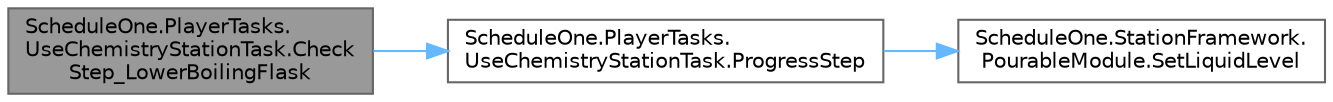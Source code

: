 digraph "ScheduleOne.PlayerTasks.UseChemistryStationTask.CheckStep_LowerBoilingFlask"
{
 // LATEX_PDF_SIZE
  bgcolor="transparent";
  edge [fontname=Helvetica,fontsize=10,labelfontname=Helvetica,labelfontsize=10];
  node [fontname=Helvetica,fontsize=10,shape=box,height=0.2,width=0.4];
  rankdir="LR";
  Node1 [id="Node000001",label="ScheduleOne.PlayerTasks.\lUseChemistryStationTask.Check\lStep_LowerBoilingFlask",height=0.2,width=0.4,color="gray40", fillcolor="grey60", style="filled", fontcolor="black",tooltip=" "];
  Node1 -> Node2 [id="edge1_Node000001_Node000002",color="steelblue1",style="solid",tooltip=" "];
  Node2 [id="Node000002",label="ScheduleOne.PlayerTasks.\lUseChemistryStationTask.ProgressStep",height=0.2,width=0.4,color="grey40", fillcolor="white", style="filled",URL="$class_schedule_one_1_1_player_tasks_1_1_use_chemistry_station_task.html#a132801580310bf245d6c6008a708b441",tooltip=" "];
  Node2 -> Node3 [id="edge2_Node000002_Node000003",color="steelblue1",style="solid",tooltip=" "];
  Node3 [id="Node000003",label="ScheduleOne.StationFramework.\lPourableModule.SetLiquidLevel",height=0.2,width=0.4,color="grey40", fillcolor="white", style="filled",URL="$class_schedule_one_1_1_station_framework_1_1_pourable_module.html#a8a1f17ee61bb3a1ac1071961cfa1a215",tooltip=" "];
}
